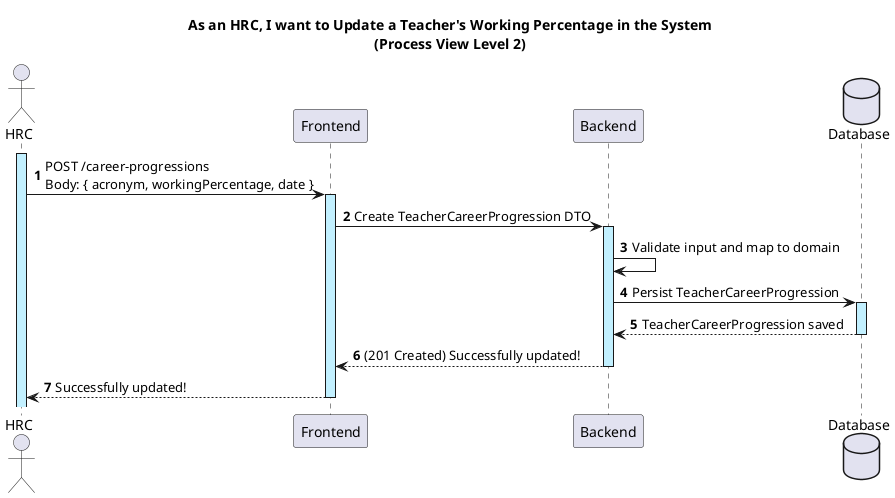 @startuml
autonumber
title As an HRC, I want to Update a Teacher's Working Percentage in the System\n(Process View Level 2)

actor HRC
participant "Frontend" as FE
participant "Backend" as BE
database "Database" as DB

activate HRC #application
HRC -> FE ++#application: POST /career-progressions\nBody: { acronym, workingPercentage, date }
FE -> BE ++#application: Create TeacherCareerProgression DTO
BE -> BE: Validate input and map to domain
BE -> DB ++#application: Persist TeacherCareerProgression
DB --> BE --: TeacherCareerProgression saved
BE --> FE --: (201 Created) Successfully updated!
FE --> HRC --: Successfully updated!

@enduml
